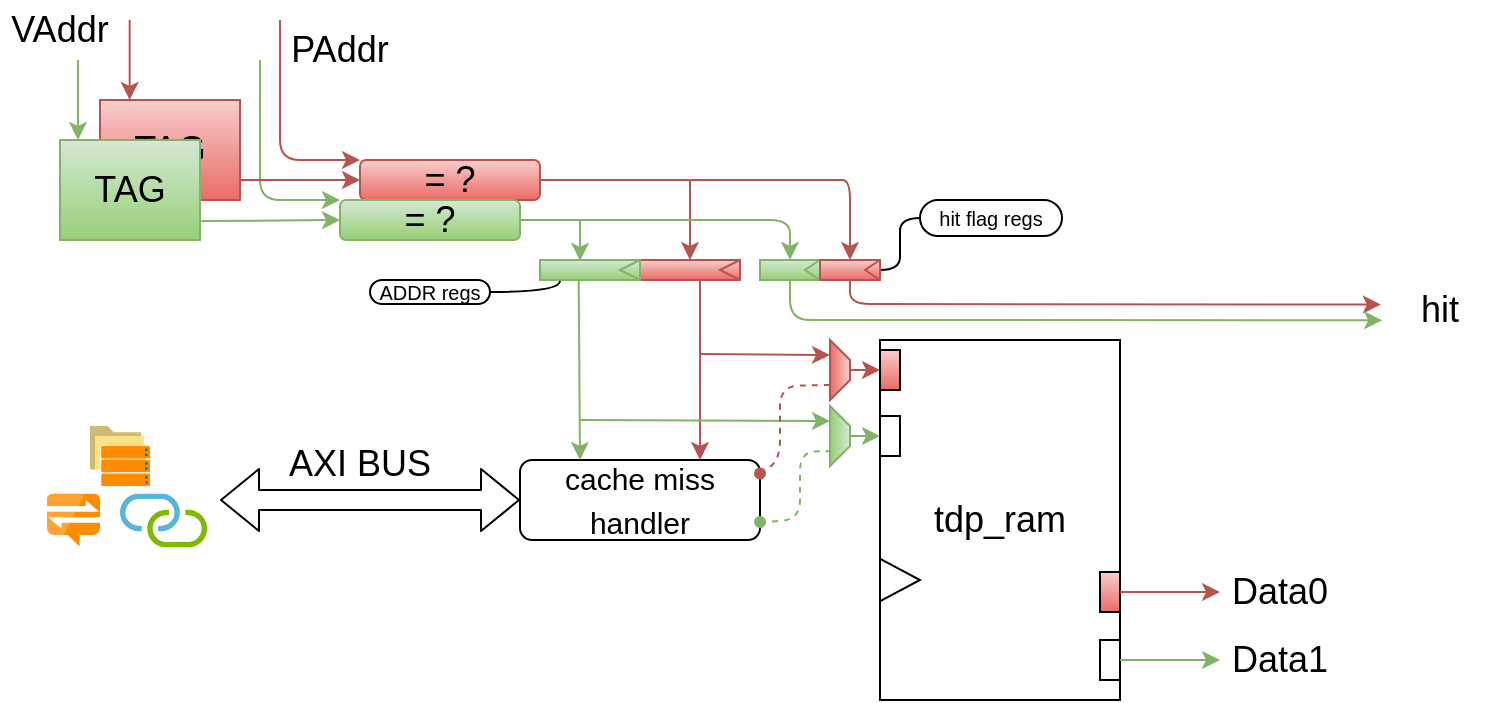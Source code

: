 <mxfile>
    <diagram id="Eyq0IbeXKLM7w7GQ-1GN" name="第 1 页">
        <mxGraphModel dx="564" dy="345" grid="1" gridSize="10" guides="1" tooltips="1" connect="1" arrows="1" fold="1" page="1" pageScale="1" pageWidth="1169" pageHeight="827" math="0" shadow="0">
            <root>
                <mxCell id="0"/>
                <mxCell id="1" parent="0"/>
                <mxCell id="168" value="" style="group" vertex="1" connectable="0" parent="1">
                    <mxGeometry x="590" y="280" width="120" height="180" as="geometry"/>
                </mxCell>
                <mxCell id="137" value="tdp_ram" style="rounded=0;whiteSpace=wrap;html=1;fontSize=18;strokeColor=default;" vertex="1" parent="168">
                    <mxGeometry width="120" height="180" as="geometry"/>
                </mxCell>
                <mxCell id="167" value="" style="endArrow=none;html=1;rounded=0;fontSize=18;entryX=-0.001;entryY=0.607;entryDx=0;entryDy=0;entryPerimeter=0;exitX=-0.001;exitY=0.726;exitDx=0;exitDy=0;exitPerimeter=0;" edge="1" parent="168" source="137" target="137">
                    <mxGeometry width="50" height="50" relative="1" as="geometry">
                        <mxPoint x="-210" y="176" as="sourcePoint"/>
                        <mxPoint x="-160" y="136" as="targetPoint"/>
                        <Array as="points">
                            <mxPoint x="20" y="120"/>
                        </Array>
                    </mxGeometry>
                </mxCell>
                <mxCell id="160" value="" style="rounded=0;whiteSpace=wrap;html=1;fontSize=18;fillColor=#f8cecc;gradientColor=#ea6b66;strokeColor=default;" vertex="1" parent="168">
                    <mxGeometry x="110" y="116" width="10" height="20" as="geometry"/>
                </mxCell>
                <mxCell id="161" value="" style="rounded=0;whiteSpace=wrap;html=1;fontSize=18;" vertex="1" parent="168">
                    <mxGeometry x="110" y="150" width="10" height="20" as="geometry"/>
                </mxCell>
                <mxCell id="122" value="" style="endArrow=classic;html=1;fontSize=18;fillColor=#f8cecc;gradientColor=#ea6b66;strokeColor=#b85450;entryX=0.007;entryY=0.409;entryDx=0;entryDy=0;exitX=0.5;exitY=1;exitDx=0;exitDy=0;entryPerimeter=0;" edge="1" parent="1" source="112" target="123">
                    <mxGeometry width="50" height="50" relative="1" as="geometry">
                        <mxPoint x="681" y="262" as="sourcePoint"/>
                        <mxPoint x="741" y="262" as="targetPoint"/>
                        <Array as="points">
                            <mxPoint x="575" y="262"/>
                        </Array>
                    </mxGeometry>
                </mxCell>
                <mxCell id="162" value="" style="endArrow=classic;html=1;rounded=1;fontSize=18;fillColor=#f8cecc;gradientColor=#ea6b66;strokeColor=#b85450;exitX=1;exitY=0.5;exitDx=0;exitDy=0;entryX=0;entryY=0.5;entryDx=0;entryDy=0;" edge="1" parent="1" source="160" target="164">
                    <mxGeometry width="50" height="50" relative="1" as="geometry">
                        <mxPoint x="730" y="450" as="sourcePoint"/>
                        <mxPoint x="780" y="460" as="targetPoint"/>
                    </mxGeometry>
                </mxCell>
                <mxCell id="124" value="" style="endArrow=classic;html=1;rounded=1;fontSize=18;entryX=0.5;entryY=0;entryDx=0;entryDy=0;fillColor=#f8cecc;gradientColor=#ea6b66;strokeColor=#b85450;" edge="1" parent="1">
                    <mxGeometry width="50" height="50" relative="1" as="geometry">
                        <mxPoint x="495" y="200" as="sourcePoint"/>
                        <mxPoint x="495" y="240" as="targetPoint"/>
                    </mxGeometry>
                </mxCell>
                <mxCell id="82" value="&lt;span style=&quot;font-size: 18px&quot;&gt;TAG&lt;/span&gt;" style="rounded=0;whiteSpace=wrap;html=1;fillColor=#f8cecc;strokeColor=#b85450;gradientColor=#ea6b66;" vertex="1" parent="1">
                    <mxGeometry x="200" y="160" width="70" height="50" as="geometry"/>
                </mxCell>
                <mxCell id="81" value="&lt;span style=&quot;font-size: 18px&quot;&gt;TAG&lt;/span&gt;" style="rounded=0;whiteSpace=wrap;html=1;fillColor=#d5e8d4;gradientColor=#97d077;strokeColor=#82b366;" vertex="1" parent="1">
                    <mxGeometry x="180" y="180" width="70" height="50" as="geometry"/>
                </mxCell>
                <mxCell id="83" value="" style="endArrow=classic;html=1;fontSize=18;fillColor=#d5e8d4;gradientColor=#97d077;strokeColor=#82b366;" edge="1" parent="1">
                    <mxGeometry width="50" height="50" relative="1" as="geometry">
                        <mxPoint x="189" y="140" as="sourcePoint"/>
                        <mxPoint x="189" y="180" as="targetPoint"/>
                    </mxGeometry>
                </mxCell>
                <mxCell id="84" value="" style="endArrow=classic;html=1;fontSize=18;fillColor=#f8cecc;gradientColor=#ea6b66;strokeColor=#b85450;" edge="1" parent="1">
                    <mxGeometry width="50" height="50" relative="1" as="geometry">
                        <mxPoint x="214.83" y="120" as="sourcePoint"/>
                        <mxPoint x="214.83" y="160" as="targetPoint"/>
                    </mxGeometry>
                </mxCell>
                <mxCell id="85" value="VAddr" style="text;html=1;strokeColor=none;fillColor=none;align=center;verticalAlign=middle;whiteSpace=wrap;rounded=0;fontSize=18;" vertex="1" parent="1">
                    <mxGeometry x="150" y="110" width="60" height="30" as="geometry"/>
                </mxCell>
                <mxCell id="86" value="" style="endArrow=classic;html=1;fontSize=18;exitX=1.01;exitY=0.811;exitDx=0;exitDy=0;exitPerimeter=0;entryX=0;entryY=0.5;entryDx=0;entryDy=0;fillColor=#d5e8d4;gradientColor=#97d077;strokeColor=#82b366;" edge="1" parent="1" source="81" target="90">
                    <mxGeometry width="50" height="50" relative="1" as="geometry">
                        <mxPoint x="350" y="220" as="sourcePoint"/>
                        <mxPoint x="380" y="220" as="targetPoint"/>
                    </mxGeometry>
                </mxCell>
                <mxCell id="87" value="" style="endArrow=classic;html=1;fontSize=18;exitX=1.003;exitY=0.856;exitDx=0;exitDy=0;exitPerimeter=0;fillColor=#f8cecc;gradientColor=#ea6b66;strokeColor=#b85450;startArrow=none;" edge="1" parent="1" source="91">
                    <mxGeometry width="50" height="50" relative="1" as="geometry">
                        <mxPoint x="270.0" y="200.48" as="sourcePoint"/>
                        <mxPoint x="399.79" y="200" as="targetPoint"/>
                    </mxGeometry>
                </mxCell>
                <mxCell id="88" value="" style="endArrow=classic;html=1;fontSize=18;entryX=0;entryY=0;entryDx=0;entryDy=0;fillColor=#d5e8d4;gradientColor=#97d077;strokeColor=#82b366;" edge="1" parent="1" target="90">
                    <mxGeometry width="50" height="50" relative="1" as="geometry">
                        <mxPoint x="280" y="140" as="sourcePoint"/>
                        <mxPoint x="350" y="210" as="targetPoint"/>
                        <Array as="points">
                            <mxPoint x="280" y="210"/>
                        </Array>
                    </mxGeometry>
                </mxCell>
                <mxCell id="89" value="" style="endArrow=classic;html=1;fontSize=18;fillColor=#f8cecc;gradientColor=#ea6b66;strokeColor=#b85450;entryX=0;entryY=0;entryDx=0;entryDy=0;" edge="1" parent="1" target="91">
                    <mxGeometry width="50" height="50" relative="1" as="geometry">
                        <mxPoint x="290.0" y="120" as="sourcePoint"/>
                        <mxPoint x="370" y="190" as="targetPoint"/>
                        <Array as="points">
                            <mxPoint x="290" y="190"/>
                        </Array>
                    </mxGeometry>
                </mxCell>
                <mxCell id="91" value="= ?" style="rounded=1;whiteSpace=wrap;html=1;fontSize=18;fillColor=#f8cecc;gradientColor=#ea6b66;strokeColor=#b85450;" vertex="1" parent="1">
                    <mxGeometry x="330" y="190" width="90" height="20" as="geometry"/>
                </mxCell>
                <mxCell id="94" value="" style="endArrow=classic;html=1;fontSize=18;fillColor=#f8cecc;gradientColor=#ea6b66;strokeColor=#b85450;entryX=0;entryY=0.5;entryDx=0;entryDy=0;exitX=1;exitY=0.8;exitDx=0;exitDy=0;exitPerimeter=0;" edge="1" parent="1" source="82" target="91">
                    <mxGeometry width="50" height="50" relative="1" as="geometry">
                        <mxPoint x="224.83" y="130" as="sourcePoint"/>
                        <mxPoint x="224.83" y="170" as="targetPoint"/>
                    </mxGeometry>
                </mxCell>
                <mxCell id="95" value="PAddr" style="text;html=1;strokeColor=none;fillColor=none;align=center;verticalAlign=middle;whiteSpace=wrap;rounded=0;fontSize=18;" vertex="1" parent="1">
                    <mxGeometry x="290" y="120" width="60" height="30" as="geometry"/>
                </mxCell>
                <mxCell id="90" value="= ?" style="rounded=1;whiteSpace=wrap;html=1;fontSize=18;fillColor=#d5e8d4;gradientColor=#97d077;strokeColor=#82b366;" vertex="1" parent="1">
                    <mxGeometry x="320" y="210" width="90" height="20" as="geometry"/>
                </mxCell>
                <mxCell id="97" value="" style="endArrow=classic;html=1;fontSize=18;exitX=1;exitY=0.5;exitDx=0;exitDy=0;entryX=0.5;entryY=0;entryDx=0;entryDy=0;fillColor=#d5e8d4;gradientColor=#97d077;strokeColor=#82b366;" edge="1" parent="1" source="90" target="107">
                    <mxGeometry width="50" height="50" relative="1" as="geometry">
                        <mxPoint x="490" y="220" as="sourcePoint"/>
                        <mxPoint x="600" y="220" as="targetPoint"/>
                        <Array as="points">
                            <mxPoint x="545" y="220"/>
                        </Array>
                    </mxGeometry>
                </mxCell>
                <mxCell id="110" value="" style="group;fillColor=#d5e8d4;gradientColor=#97d077;strokeColor=#82b366;" vertex="1" connectable="0" parent="1">
                    <mxGeometry x="530" y="240" width="30" height="10" as="geometry"/>
                </mxCell>
                <mxCell id="111" value="" style="group;fillColor=#f8cecc;gradientColor=#ea6b66;strokeColor=#b85450;container=0;" vertex="1" connectable="0" parent="1">
                    <mxGeometry x="560" y="240" width="30" height="10" as="geometry"/>
                </mxCell>
                <mxCell id="114" value="" style="endArrow=classic;html=1;fontSize=18;fillColor=#f8cecc;gradientColor=#ea6b66;strokeColor=#b85450;entryX=0.5;entryY=0;entryDx=0;entryDy=0;exitX=1;exitY=0.5;exitDx=0;exitDy=0;" edge="1" parent="1" source="91" target="112">
                    <mxGeometry width="50" height="50" relative="1" as="geometry">
                        <mxPoint x="280" y="210" as="sourcePoint"/>
                        <mxPoint x="340" y="210" as="targetPoint"/>
                        <Array as="points">
                            <mxPoint x="560" y="200"/>
                            <mxPoint x="575" y="200"/>
                        </Array>
                    </mxGeometry>
                </mxCell>
                <mxCell id="115" value="" style="endArrow=classic;html=1;rounded=0;fontSize=10;entryX=0.401;entryY=0.043;entryDx=0;entryDy=0;entryPerimeter=0;fillColor=#d5e8d4;gradientColor=#97d077;strokeColor=#82b366;" edge="1" parent="1">
                    <mxGeometry width="50" height="50" relative="1" as="geometry">
                        <mxPoint x="440" y="220" as="sourcePoint"/>
                        <mxPoint x="440.05" y="240.43" as="targetPoint"/>
                    </mxGeometry>
                </mxCell>
                <mxCell id="116" value="ADDR regs" style="whiteSpace=wrap;html=1;rounded=1;arcSize=50;align=center;verticalAlign=middle;strokeWidth=1;autosize=1;spacing=4;treeFolding=1;treeMoving=1;newEdgeStyle={&quot;edgeStyle&quot;:&quot;entityRelationEdgeStyle&quot;,&quot;startArrow&quot;:&quot;none&quot;,&quot;endArrow&quot;:&quot;none&quot;,&quot;segment&quot;:10,&quot;curved&quot;:1};fontSize=10;rotation=0;" vertex="1" parent="1">
                    <mxGeometry x="335" y="250" width="60" height="12" as="geometry"/>
                </mxCell>
                <mxCell id="117" value="" style="edgeStyle=entityRelationEdgeStyle;startArrow=none;endArrow=none;segment=10;curved=1;rounded=0;fontSize=10;exitX=0;exitY=0.5;exitDx=0;exitDy=0;" edge="1" target="116" parent="1">
                    <mxGeometry relative="1" as="geometry">
                        <mxPoint x="420" y="245.0" as="sourcePoint"/>
                    </mxGeometry>
                </mxCell>
                <mxCell id="119" value="hit flag regs" style="whiteSpace=wrap;html=1;rounded=1;arcSize=50;align=center;verticalAlign=middle;strokeWidth=1;autosize=1;spacing=4;treeFolding=1;treeMoving=1;newEdgeStyle={&quot;edgeStyle&quot;:&quot;entityRelationEdgeStyle&quot;,&quot;startArrow&quot;:&quot;none&quot;,&quot;endArrow&quot;:&quot;none&quot;,&quot;segment&quot;:10,&quot;curved&quot;:1};fontSize=10;rotation=0;" vertex="1" parent="1">
                    <mxGeometry x="610" y="210" width="71" height="18" as="geometry"/>
                </mxCell>
                <mxCell id="120" value="" style="edgeStyle=entityRelationEdgeStyle;startArrow=none;endArrow=none;segment=10;curved=1;rounded=0;fontSize=10;exitX=1;exitY=0.5;exitDx=0;exitDy=0;" edge="1" target="119" parent="1" source="112">
                    <mxGeometry relative="1" as="geometry">
                        <mxPoint x="650" y="240" as="sourcePoint"/>
                    </mxGeometry>
                </mxCell>
                <mxCell id="121" value="" style="endArrow=classic;html=1;rounded=1;fontSize=10;exitX=0.5;exitY=1;exitDx=0;exitDy=0;entryX=0.018;entryY=0.671;entryDx=0;entryDy=0;entryPerimeter=0;fillColor=#d5e8d4;gradientColor=#97d077;strokeColor=#82b366;" edge="1" parent="1" source="107" target="123">
                    <mxGeometry width="50" height="50" relative="1" as="geometry">
                        <mxPoint x="340" y="260" as="sourcePoint"/>
                        <mxPoint x="741" y="270" as="targetPoint"/>
                        <Array as="points">
                            <mxPoint x="545" y="270"/>
                        </Array>
                    </mxGeometry>
                </mxCell>
                <mxCell id="123" value="&lt;font style=&quot;font-size: 18px&quot;&gt;hit&lt;/font&gt;" style="text;html=1;strokeColor=none;fillColor=none;align=center;verticalAlign=middle;whiteSpace=wrap;rounded=0;fontSize=10;" vertex="1" parent="1">
                    <mxGeometry x="840" y="250" width="60" height="30" as="geometry"/>
                </mxCell>
                <mxCell id="131" value="" style="sketch=0;aspect=fixed;html=1;points=[];align=center;image;fontSize=12;image=img/lib/mscae/AzureFXTEdgeFiler.svg;" vertex="1" parent="1">
                    <mxGeometry x="195" y="323" width="30" height="30" as="geometry"/>
                </mxCell>
                <mxCell id="132" value="" style="sketch=0;aspect=fixed;html=1;points=[];align=center;image;fontSize=12;image=img/lib/mscae/Notification_Hubs.svg;" vertex="1" parent="1">
                    <mxGeometry x="173.5" y="356.75" width="26.5" height="26.5" as="geometry"/>
                </mxCell>
                <mxCell id="133" value="" style="sketch=0;aspect=fixed;html=1;points=[];align=center;image;fontSize=12;image=img/lib/mscae/Connection.svg;" vertex="1" parent="1">
                    <mxGeometry x="210" y="356.75" width="43.55" height="27" as="geometry"/>
                </mxCell>
                <mxCell id="134" value="&lt;font style=&quot;font-size: 15px&quot;&gt;cache miss &lt;br&gt;handler&lt;/font&gt;" style="rounded=1;whiteSpace=wrap;html=1;fontSize=18;" vertex="1" parent="1">
                    <mxGeometry x="410" y="340" width="120" height="40" as="geometry"/>
                </mxCell>
                <mxCell id="135" value="" style="endArrow=classic;html=1;rounded=1;fontSize=18;exitX=0.387;exitY=0.987;exitDx=0;exitDy=0;exitPerimeter=0;entryX=0.25;entryY=0;entryDx=0;entryDy=0;fillColor=#d5e8d4;gradientColor=#97d077;strokeColor=#82b366;" edge="1" parent="1" target="134">
                    <mxGeometry width="50" height="50" relative="1" as="geometry">
                        <mxPoint x="439.35" y="249.87" as="sourcePoint"/>
                        <mxPoint x="439" y="370" as="targetPoint"/>
                    </mxGeometry>
                </mxCell>
                <mxCell id="136" value="" style="endArrow=classic;html=1;rounded=1;fontSize=18;entryX=0.75;entryY=0;entryDx=0;entryDy=0;fillColor=#f8cecc;gradientColor=#ea6b66;strokeColor=#b85450;exitDx=0;exitDy=0;exitPerimeter=0;startArrow=none;" edge="1" parent="1" target="134">
                    <mxGeometry width="50" height="50" relative="1" as="geometry">
                        <mxPoint x="500.0" y="285" as="sourcePoint"/>
                        <mxPoint x="505" y="250" as="targetPoint"/>
                    </mxGeometry>
                </mxCell>
                <mxCell id="138" value="" style="shape=flexArrow;endArrow=classic;startArrow=classic;html=1;rounded=1;fontSize=18;entryX=0;entryY=0.5;entryDx=0;entryDy=0;" edge="1" parent="1" target="134">
                    <mxGeometry width="100" height="100" relative="1" as="geometry">
                        <mxPoint x="260" y="360" as="sourcePoint"/>
                        <mxPoint x="400" y="370" as="targetPoint"/>
                    </mxGeometry>
                </mxCell>
                <mxCell id="139" value="AXI BUS" style="text;html=1;strokeColor=none;fillColor=none;align=center;verticalAlign=middle;whiteSpace=wrap;rounded=0;fontSize=18;" vertex="1" parent="1">
                    <mxGeometry x="290" y="326.75" width="80" height="30" as="geometry"/>
                </mxCell>
                <mxCell id="140" value="" style="shape=trapezoid;perimeter=trapezoidPerimeter;whiteSpace=wrap;html=1;fixedSize=1;fontSize=18;size=10;rotation=90;fillColor=#f8cecc;gradientColor=#ea6b66;strokeColor=#b85450;" vertex="1" parent="1">
                    <mxGeometry x="555" y="290" width="30" height="10" as="geometry"/>
                </mxCell>
                <mxCell id="141" value="" style="shape=trapezoid;perimeter=trapezoidPerimeter;whiteSpace=wrap;html=1;fixedSize=1;fontSize=18;size=10;rotation=90;fillColor=#d5e8d4;gradientColor=#97d077;strokeColor=#82b366;" vertex="1" parent="1">
                    <mxGeometry x="555" y="323" width="30" height="10" as="geometry"/>
                </mxCell>
                <mxCell id="146" value="" style="rounded=0;whiteSpace=wrap;html=1;fontSize=18;fillColor=#f8cecc;gradientColor=#ea6b66;strokeColor=default;" vertex="1" parent="1">
                    <mxGeometry x="590" y="285" width="10" height="20" as="geometry"/>
                </mxCell>
                <mxCell id="147" value="" style="rounded=0;whiteSpace=wrap;html=1;fontSize=18;" vertex="1" parent="1">
                    <mxGeometry x="590" y="318" width="10" height="20" as="geometry"/>
                </mxCell>
                <mxCell id="148" value="" style="endArrow=classic;html=1;rounded=1;fontSize=18;entryX=0.25;entryY=1;entryDx=0;entryDy=0;fillColor=#d5e8d4;gradientColor=#97d077;strokeColor=#82b366;" edge="1" parent="1" target="141">
                    <mxGeometry width="50" height="50" relative="1" as="geometry">
                        <mxPoint x="440.0" y="320" as="sourcePoint"/>
                        <mxPoint x="560" y="320" as="targetPoint"/>
                    </mxGeometry>
                </mxCell>
                <mxCell id="150" value="" style="endArrow=classic;html=1;rounded=1;fontSize=18;entryX=0.25;entryY=1;entryDx=0;entryDy=0;fillColor=#f8cecc;gradientColor=#ea6b66;strokeColor=#b85450;" edge="1" parent="1" target="140">
                    <mxGeometry width="50" height="50" relative="1" as="geometry">
                        <mxPoint x="500" y="287" as="sourcePoint"/>
                        <mxPoint x="510" y="350" as="targetPoint"/>
                    </mxGeometry>
                </mxCell>
                <mxCell id="152" value="" style="endArrow=none;html=1;rounded=1;fontSize=18;fillColor=#f8cecc;gradientColor=#ea6b66;strokeColor=#b85450;exitX=0.6;exitY=1;exitDx=0;exitDy=0;exitPerimeter=0;" edge="1" parent="1">
                    <mxGeometry width="50" height="50" relative="1" as="geometry">
                        <mxPoint x="500" y="250" as="sourcePoint"/>
                        <mxPoint x="500" y="285" as="targetPoint"/>
                    </mxGeometry>
                </mxCell>
                <mxCell id="153" value="" style="endArrow=none;dashed=1;html=1;rounded=1;fontSize=18;entryX=0.75;entryY=1;entryDx=0;entryDy=0;fillColor=#f8cecc;gradientColor=#ea6b66;strokeColor=#b85450;" edge="1" parent="1" source="154" target="140">
                    <mxGeometry width="50" height="50" relative="1" as="geometry">
                        <mxPoint x="500" y="520" as="sourcePoint"/>
                        <mxPoint x="550" y="470" as="targetPoint"/>
                        <Array as="points">
                            <mxPoint x="540" y="340"/>
                            <mxPoint x="540" y="303"/>
                        </Array>
                    </mxGeometry>
                </mxCell>
                <mxCell id="154" value="" style="shape=waypoint;sketch=0;fillStyle=solid;size=6;pointerEvents=1;points=[];fillColor=#f8cecc;resizable=0;rotatable=0;perimeter=centerPerimeter;snapToPoint=1;fontSize=18;strokeColor=#b85450;gradientColor=#ea6b66;" vertex="1" parent="1">
                    <mxGeometry x="510" y="326.75" width="40" height="40" as="geometry"/>
                </mxCell>
                <mxCell id="155" value="" style="shape=waypoint;sketch=0;fillStyle=solid;size=6;pointerEvents=1;points=[];resizable=0;rotatable=0;perimeter=centerPerimeter;snapToPoint=1;fontSize=18;fillColor=#d5e8d4;gradientColor=#97d077;strokeColor=#82b366;" vertex="1" parent="1">
                    <mxGeometry x="510" y="351" width="40" height="40" as="geometry"/>
                </mxCell>
                <mxCell id="156" value="" style="endArrow=none;dashed=1;html=1;rounded=1;fontSize=18;entryX=0.75;entryY=1;entryDx=0;entryDy=0;fillColor=#d5e8d4;gradientColor=#97d077;strokeColor=#82b366;" edge="1" parent="1" source="155" target="141">
                    <mxGeometry width="50" height="50" relative="1" as="geometry">
                        <mxPoint x="520" y="400" as="sourcePoint"/>
                        <mxPoint x="570" y="350" as="targetPoint"/>
                        <Array as="points">
                            <mxPoint x="550" y="370"/>
                            <mxPoint x="550" y="336"/>
                        </Array>
                    </mxGeometry>
                </mxCell>
                <mxCell id="157" value="" style="endArrow=classic;html=1;rounded=1;fontSize=18;exitX=0.5;exitY=0;exitDx=0;exitDy=0;entryX=0;entryY=0.5;entryDx=0;entryDy=0;fillColor=#d5e8d4;gradientColor=#97d077;strokeColor=#82b366;" edge="1" parent="1" source="141" target="147">
                    <mxGeometry width="50" height="50" relative="1" as="geometry">
                        <mxPoint x="540" y="330" as="sourcePoint"/>
                        <mxPoint x="590" y="280" as="targetPoint"/>
                    </mxGeometry>
                </mxCell>
                <mxCell id="158" value="" style="endArrow=classic;html=1;rounded=1;fontSize=18;fillColor=#f8cecc;gradientColor=#ea6b66;strokeColor=#b85450;exitX=0.5;exitY=0;exitDx=0;exitDy=0;" edge="1" parent="1" source="140" target="146">
                    <mxGeometry width="50" height="50" relative="1" as="geometry">
                        <mxPoint x="540" y="298" as="sourcePoint"/>
                        <mxPoint x="575.0" y="297.5" as="targetPoint"/>
                    </mxGeometry>
                </mxCell>
                <mxCell id="163" value="" style="endArrow=classic;html=1;rounded=1;fontSize=18;exitX=1;exitY=0.5;exitDx=0;exitDy=0;entryX=0;entryY=0.5;entryDx=0;entryDy=0;fillColor=#d5e8d4;gradientColor=#97d077;strokeColor=#82b366;" edge="1" parent="1" source="161" target="165">
                    <mxGeometry width="50" height="50" relative="1" as="geometry">
                        <mxPoint x="870" y="570" as="sourcePoint"/>
                        <mxPoint x="780" y="490" as="targetPoint"/>
                    </mxGeometry>
                </mxCell>
                <mxCell id="164" value="Data0" style="text;html=1;strokeColor=none;fillColor=none;align=center;verticalAlign=middle;whiteSpace=wrap;rounded=0;fontSize=18;" vertex="1" parent="1">
                    <mxGeometry x="760" y="391" width="60" height="30" as="geometry"/>
                </mxCell>
                <mxCell id="165" value="Data1" style="text;html=1;strokeColor=none;fillColor=none;align=center;verticalAlign=middle;whiteSpace=wrap;rounded=0;fontSize=18;" vertex="1" parent="1">
                    <mxGeometry x="760" y="425" width="60" height="30" as="geometry"/>
                </mxCell>
                <mxCell id="176" value="" style="rounded=0;whiteSpace=wrap;html=1;fontSize=18;strokeColor=#b85450;fillColor=#f8cecc;gradientColor=#ea6b66;" vertex="1" parent="1">
                    <mxGeometry x="470" y="240" width="50" height="10" as="geometry"/>
                </mxCell>
                <mxCell id="177" value="" style="rounded=0;whiteSpace=wrap;html=1;fontSize=18;strokeColor=#82b366;fillColor=#d5e8d4;gradientColor=#97d077;" vertex="1" parent="1">
                    <mxGeometry x="420" y="240" width="50" height="10" as="geometry"/>
                </mxCell>
                <mxCell id="178" value="" style="endArrow=none;html=1;rounded=0;fontSize=18;entryX=1;entryY=0;entryDx=0;entryDy=0;exitX=1;exitY=1;exitDx=0;exitDy=0;fillColor=#d5e8d4;gradientColor=#97d077;strokeColor=#82b366;" edge="1" parent="1" source="177" target="177">
                    <mxGeometry width="50" height="50" relative="1" as="geometry">
                        <mxPoint x="350" y="340" as="sourcePoint"/>
                        <mxPoint x="400" y="290" as="targetPoint"/>
                        <Array as="points">
                            <mxPoint x="460" y="245"/>
                        </Array>
                    </mxGeometry>
                </mxCell>
                <mxCell id="179" value="" style="endArrow=none;html=1;rounded=0;fontSize=18;entryX=1;entryY=0;entryDx=0;entryDy=0;exitX=1;exitY=1;exitDx=0;exitDy=0;fillColor=#f8cecc;gradientColor=#ea6b66;strokeColor=#b85450;" edge="1" parent="1">
                    <mxGeometry width="50" height="50" relative="1" as="geometry">
                        <mxPoint x="520" y="250.0" as="sourcePoint"/>
                        <mxPoint x="520" y="240.0" as="targetPoint"/>
                        <Array as="points">
                            <mxPoint x="510" y="245"/>
                        </Array>
                    </mxGeometry>
                </mxCell>
                <mxCell id="107" value="" style="rounded=0;whiteSpace=wrap;html=1;fontSize=18;fillColor=#d5e8d4;gradientColor=#97d077;strokeColor=#82b366;" vertex="1" parent="1">
                    <mxGeometry x="530" y="240" width="30" height="10" as="geometry"/>
                </mxCell>
                <mxCell id="109" value="" style="endArrow=none;html=1;rounded=0;fontSize=10;entryX=1;entryY=0;entryDx=0;entryDy=0;exitX=1;exitY=1;exitDx=0;exitDy=0;fillColor=#d5e8d4;gradientColor=#97d077;strokeColor=#82b366;" edge="1" parent="1" source="107" target="107">
                    <mxGeometry width="50" height="50" relative="1" as="geometry">
                        <mxPoint x="515" y="246.667" as="sourcePoint"/>
                        <mxPoint x="533.75" y="230" as="targetPoint"/>
                        <Array as="points">
                            <mxPoint x="552.5" y="245"/>
                        </Array>
                    </mxGeometry>
                </mxCell>
                <mxCell id="112" value="" style="rounded=0;whiteSpace=wrap;html=1;fontSize=18;fillColor=#f8cecc;gradientColor=#ea6b66;strokeColor=#b85450;" vertex="1" parent="1">
                    <mxGeometry x="560" y="240" width="30" height="10" as="geometry"/>
                </mxCell>
                <mxCell id="113" value="" style="endArrow=none;html=1;rounded=0;fontSize=10;entryX=1;entryY=0;entryDx=0;entryDy=0;exitX=1;exitY=1;exitDx=0;exitDy=0;fillColor=#f8cecc;gradientColor=#ea6b66;strokeColor=#b85450;" edge="1" parent="1" source="112" target="112">
                    <mxGeometry width="50" height="50" relative="1" as="geometry">
                        <mxPoint x="545" y="246.667" as="sourcePoint"/>
                        <mxPoint x="563.75" y="230" as="targetPoint"/>
                        <Array as="points">
                            <mxPoint x="582.5" y="245"/>
                        </Array>
                    </mxGeometry>
                </mxCell>
            </root>
        </mxGraphModel>
    </diagram>
</mxfile>